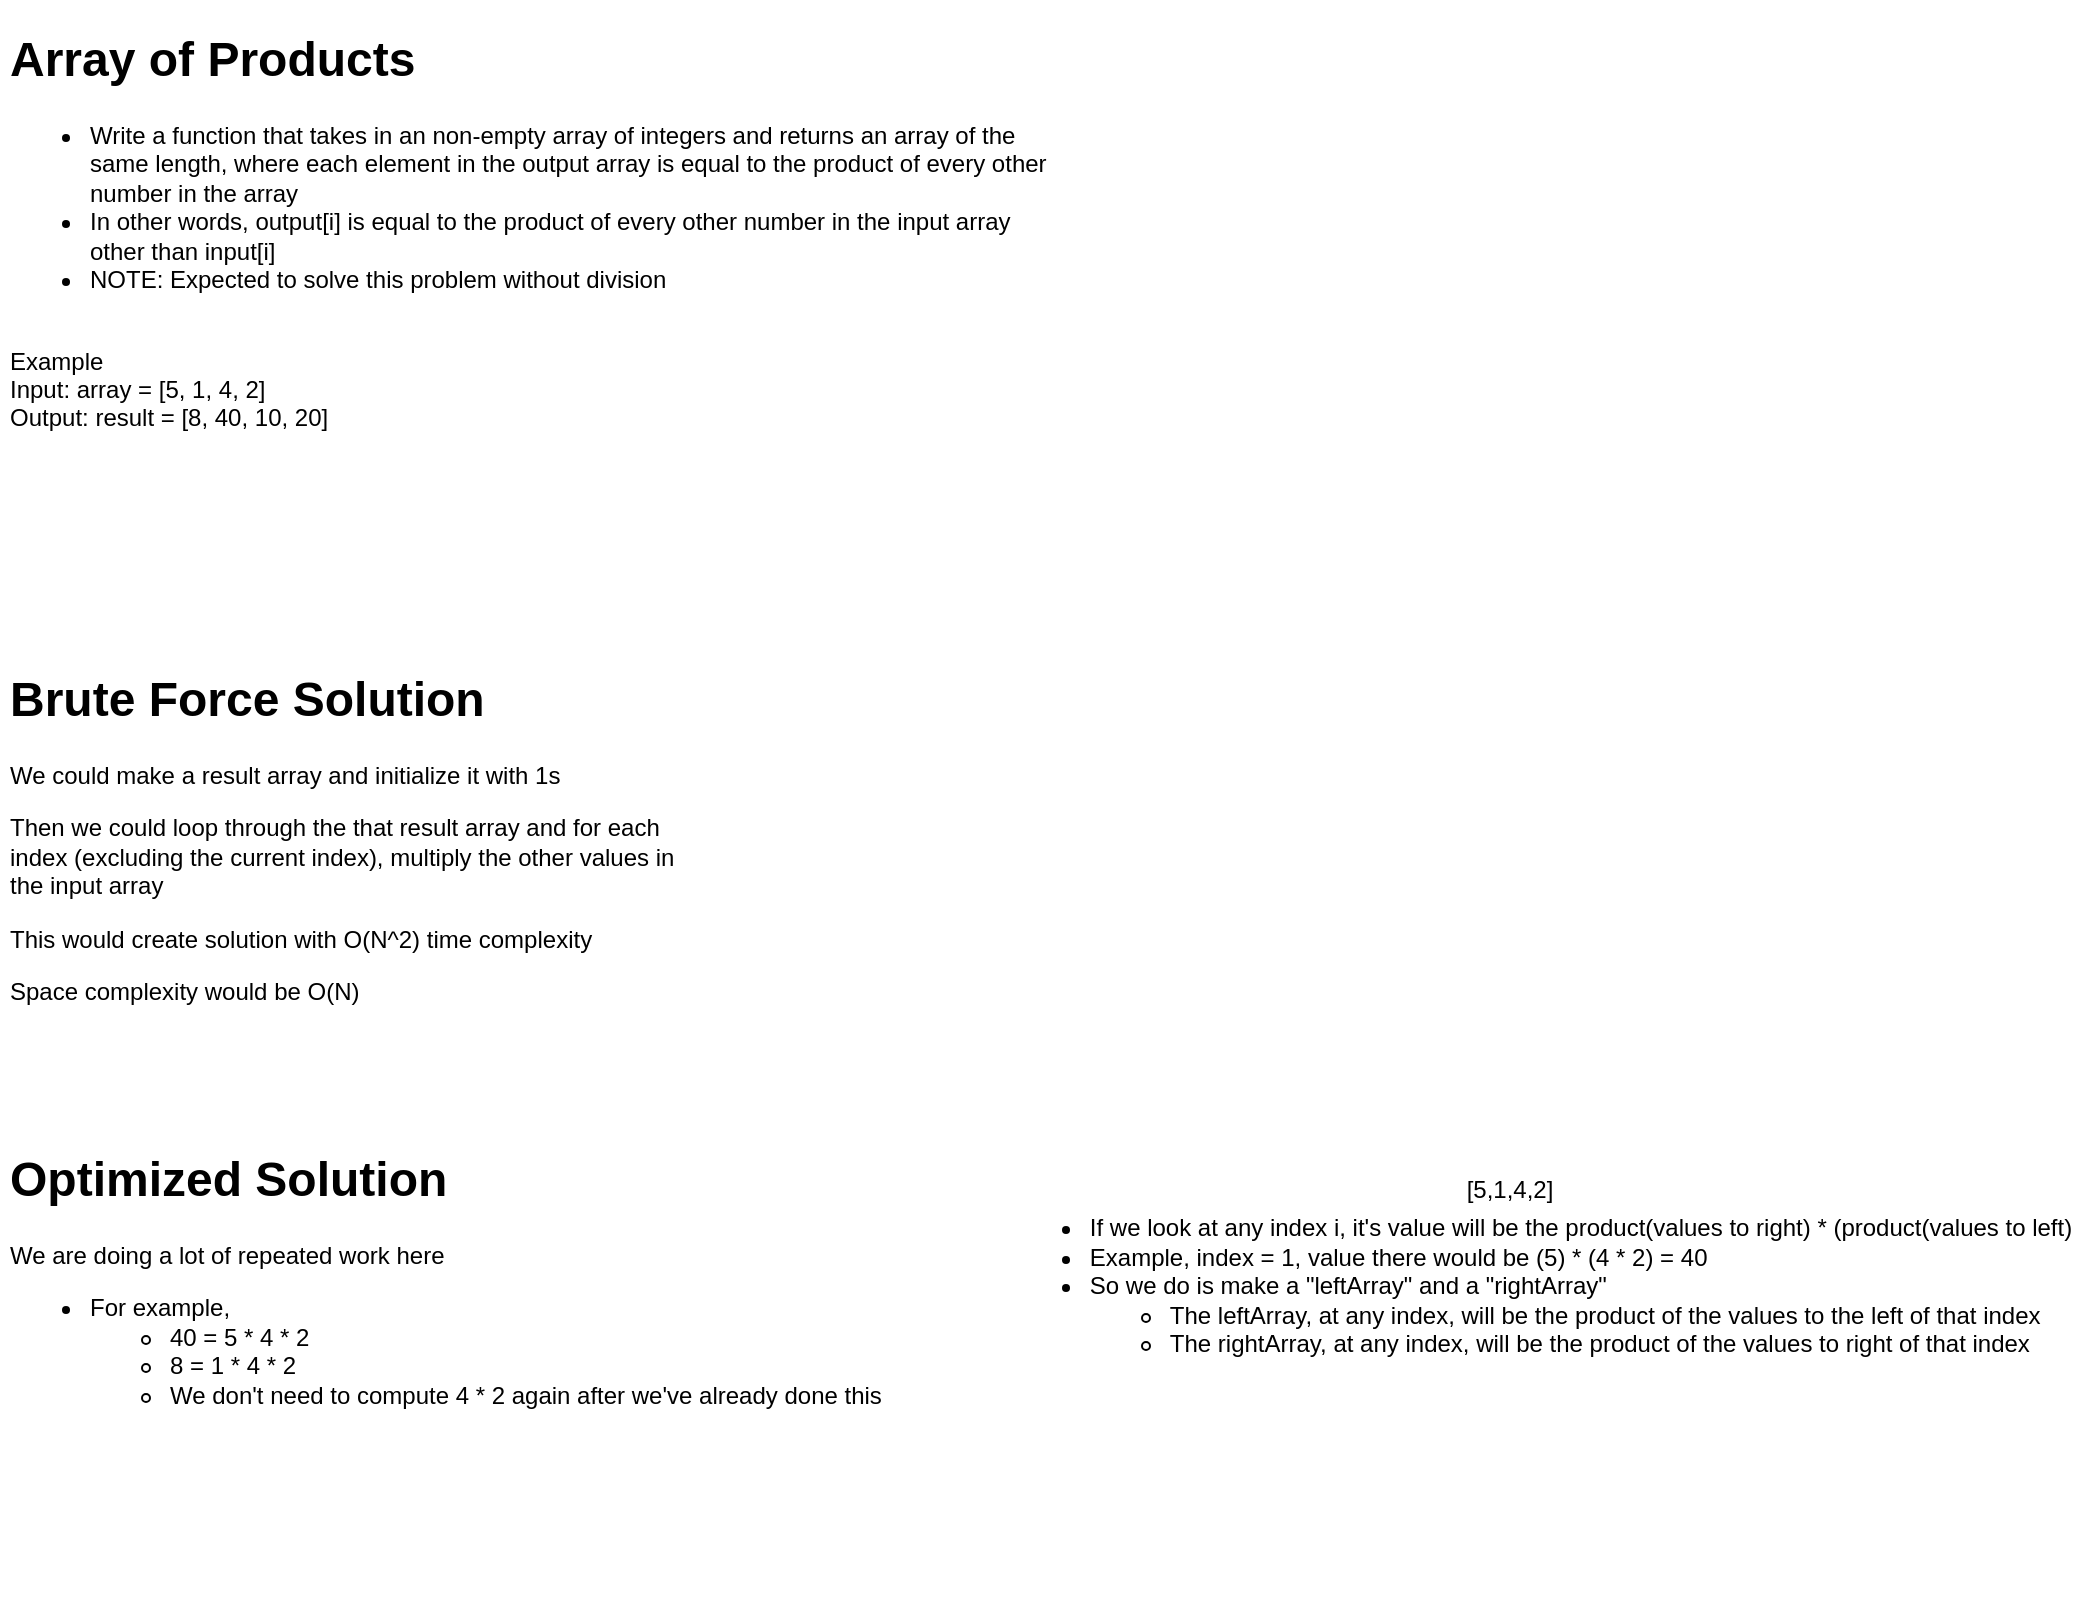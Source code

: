 <mxfile version="20.2.7" type="github">
  <diagram id="1_KvDQNelg_fLiJWdgrR" name="Page-1">
    <mxGraphModel dx="1829" dy="1026" grid="1" gridSize="10" guides="1" tooltips="1" connect="1" arrows="1" fold="1" page="1" pageScale="1" pageWidth="1100" pageHeight="850" math="0" shadow="0">
      <root>
        <mxCell id="0" />
        <mxCell id="1" parent="0" />
        <mxCell id="4wGs5ptdxa24Hdlg0N74-1" value="&lt;h1&gt;Array of Products&lt;/h1&gt;&lt;p&gt;&lt;/p&gt;&lt;ul&gt;&lt;li&gt;Write a function that takes in an non-empty array of integers and returns an array of the same length, where each element in the output array is equal to the product of every other number in the array&lt;/li&gt;&lt;li&gt;In other words, output[i] is equal to the product of every other number in the input array other than input[i]&lt;/li&gt;&lt;li&gt;NOTE: Expected to solve this problem without division&lt;/li&gt;&lt;/ul&gt;&lt;div&gt;&lt;br&gt;&lt;/div&gt;&lt;div&gt;Example&lt;/div&gt;&lt;div&gt;Input: array = [5, 1, 4, 2]&lt;/div&gt;&lt;div&gt;Output: result = [8, 40, 10, 20]&lt;/div&gt;&lt;p&gt;&lt;/p&gt;" style="text;html=1;strokeColor=none;fillColor=none;spacing=5;spacingTop=-20;whiteSpace=wrap;overflow=hidden;rounded=0;" vertex="1" parent="1">
          <mxGeometry x="50" y="70" width="530" height="260" as="geometry" />
        </mxCell>
        <mxCell id="4wGs5ptdxa24Hdlg0N74-2" value="&lt;h1&gt;Brute Force Solution&lt;/h1&gt;&lt;p&gt;We could make a result array and initialize it with 1s&lt;/p&gt;&lt;p&gt;Then we could loop through the that result array and for each index (excluding the current index), multiply the other values in the input array&lt;/p&gt;&lt;p&gt;This would create solution with O(N^2) time complexity&lt;/p&gt;&lt;p&gt;Space complexity would be O(N)&lt;/p&gt;" style="text;html=1;strokeColor=none;fillColor=none;spacing=5;spacingTop=-20;whiteSpace=wrap;overflow=hidden;rounded=0;" vertex="1" parent="1">
          <mxGeometry x="50" y="390" width="350" height="200" as="geometry" />
        </mxCell>
        <mxCell id="4wGs5ptdxa24Hdlg0N74-3" value="&lt;h1&gt;Optimized Solution&lt;/h1&gt;&lt;p&gt;We are doing a lot of repeated work here&lt;/p&gt;&lt;p&gt;&lt;/p&gt;&lt;ul&gt;&lt;li&gt;For example,&amp;nbsp;&lt;/li&gt;&lt;ul&gt;&lt;li&gt;40 = 5 * 4 * 2&lt;/li&gt;&lt;li&gt;8 = 1 * 4 * 2&lt;/li&gt;&lt;li&gt;We don&#39;t need to compute 4 * 2 again after we&#39;ve already done this&lt;/li&gt;&lt;/ul&gt;&lt;/ul&gt;&lt;p&gt;&lt;/p&gt;" style="text;html=1;strokeColor=none;fillColor=none;spacing=5;spacingTop=-20;whiteSpace=wrap;overflow=hidden;rounded=0;" vertex="1" parent="1">
          <mxGeometry x="50" y="630" width="450" height="230" as="geometry" />
        </mxCell>
        <mxCell id="4wGs5ptdxa24Hdlg0N74-4" value="[5,1,4,2]" style="text;html=1;strokeColor=none;fillColor=none;align=center;verticalAlign=middle;whiteSpace=wrap;rounded=0;" vertex="1" parent="1">
          <mxGeometry x="700" y="640" width="210" height="30" as="geometry" />
        </mxCell>
        <mxCell id="4wGs5ptdxa24Hdlg0N74-6" value="&lt;div style=&quot;text-align: left;&quot;&gt;&lt;ul&gt;&lt;li&gt;&lt;span style=&quot;background-color: initial;&quot;&gt;If we look at any index i, it&#39;s value will be the product(values to right) * (product(values to left)&lt;/span&gt;&lt;/li&gt;&lt;li&gt;Example, index = 1, value there would be (5) * (4 * 2) = 40&lt;/li&gt;&lt;li&gt;So we do is make a &quot;leftArray&quot; and a &quot;rightArray&quot;&lt;/li&gt;&lt;ul&gt;&lt;li&gt;The leftArray, at any index, will be the product of the values to the left of that index&lt;/li&gt;&lt;li&gt;The rightArray, at any index, will be the product of the values to right of that index&lt;/li&gt;&lt;/ul&gt;&lt;/ul&gt;&lt;/div&gt;&lt;div style=&quot;text-align: left;&quot;&gt;&lt;br&gt;&lt;/div&gt;" style="text;html=1;align=center;verticalAlign=middle;resizable=0;points=[];autosize=1;strokeColor=none;fillColor=none;" vertex="1" parent="1">
          <mxGeometry x="545" y="650" width="550" height="120" as="geometry" />
        </mxCell>
      </root>
    </mxGraphModel>
  </diagram>
</mxfile>
